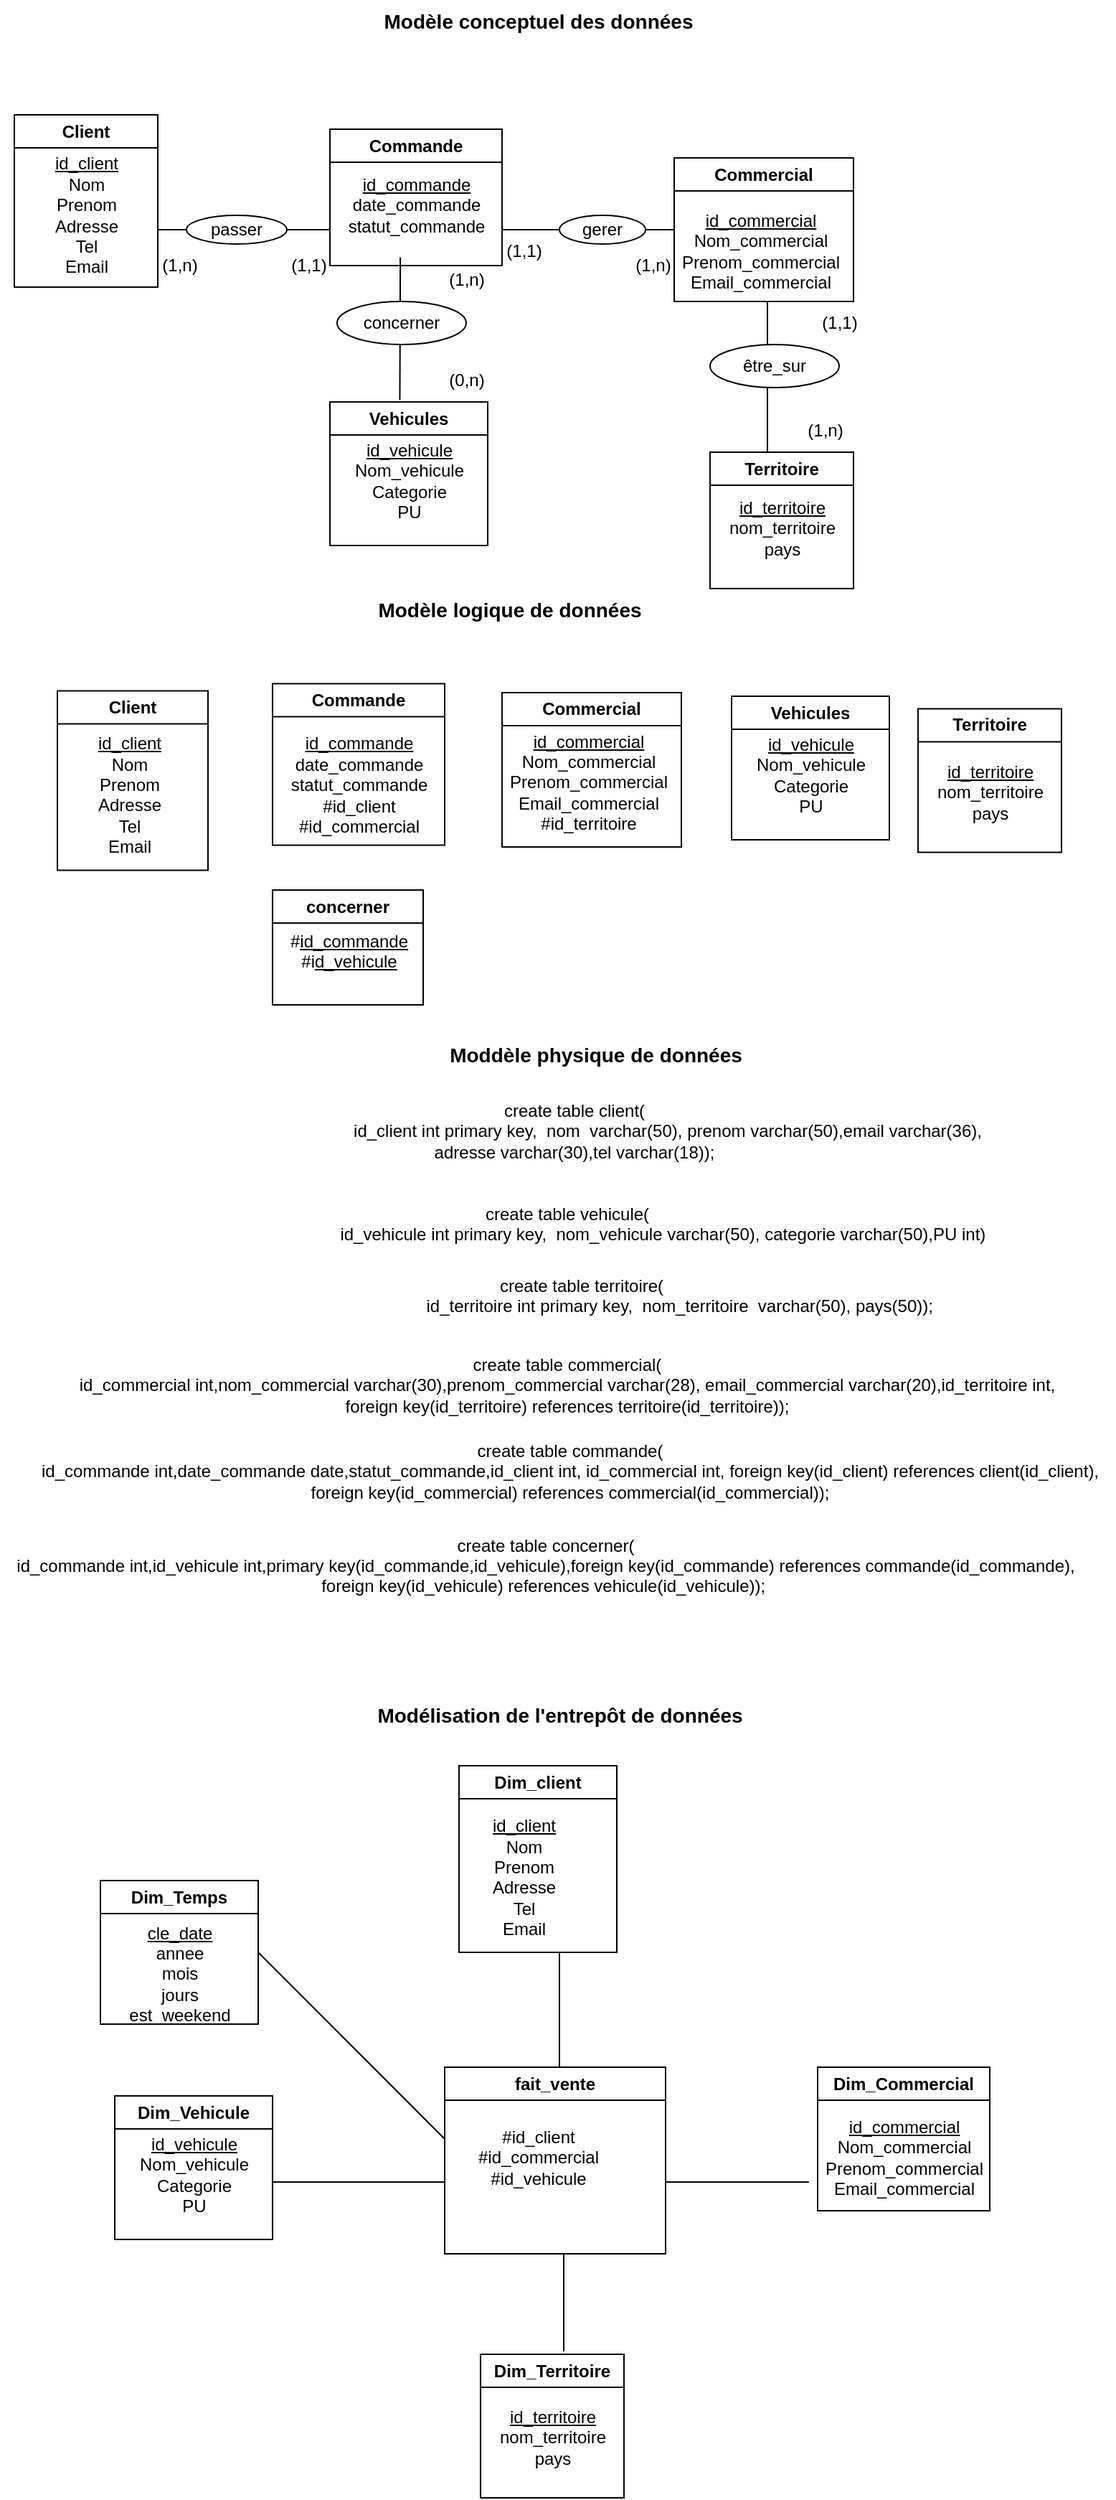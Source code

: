 <mxfile version="26.2.15">
  <diagram name="Page-1" id="fYb6E_H3qMYVLdSY6md1">
    <mxGraphModel dx="690" dy="521" grid="1" gridSize="10" guides="1" tooltips="1" connect="1" arrows="1" fold="1" page="1" pageScale="1" pageWidth="827" pageHeight="1169" math="0" shadow="0">
      <root>
        <mxCell id="0" />
        <mxCell id="1" parent="0" />
        <mxCell id="Qi_Ha4F0nBiColiisZz3-1" value="Client" style="swimlane;whiteSpace=wrap;html=1;" parent="1" vertex="1">
          <mxGeometry x="60" y="80" width="100" height="120" as="geometry" />
        </mxCell>
        <mxCell id="Qi_Ha4F0nBiColiisZz3-3" value="&lt;u&gt;id_client&lt;/u&gt;&lt;div&gt;Nom&lt;/div&gt;&lt;div&gt;Prenom&lt;/div&gt;&lt;div&gt;Adresse&lt;/div&gt;&lt;div&gt;Tel&lt;/div&gt;&lt;div&gt;Email&lt;/div&gt;" style="text;html=1;align=center;verticalAlign=middle;resizable=0;points=[];autosize=1;strokeColor=none;fillColor=none;" parent="Qi_Ha4F0nBiColiisZz3-1" vertex="1">
          <mxGeometry x="15" y="20" width="70" height="100" as="geometry" />
        </mxCell>
        <mxCell id="Qi_Ha4F0nBiColiisZz3-2" value="&lt;b&gt;&lt;font style=&quot;font-size: 14px;&quot;&gt;Modèle conceptuel des données&lt;/font&gt;&lt;/b&gt;" style="text;html=1;align=center;verticalAlign=middle;resizable=0;points=[];autosize=1;strokeColor=none;fillColor=none;" parent="1" vertex="1">
          <mxGeometry x="305" width="240" height="30" as="geometry" />
        </mxCell>
        <mxCell id="Qi_Ha4F0nBiColiisZz3-4" value="Vehicules" style="swimlane;whiteSpace=wrap;html=1;" parent="1" vertex="1">
          <mxGeometry x="280" y="280" width="110" height="100" as="geometry" />
        </mxCell>
        <mxCell id="Qi_Ha4F0nBiColiisZz3-5" value="&lt;u&gt;id_vehicule&lt;/u&gt;&lt;div&gt;Nom_vehicule&lt;/div&gt;&lt;div&gt;Categorie&lt;/div&gt;&lt;div&gt;PU&lt;/div&gt;" style="text;html=1;align=center;verticalAlign=middle;resizable=0;points=[];autosize=1;strokeColor=none;fillColor=none;" parent="Qi_Ha4F0nBiColiisZz3-4" vertex="1">
          <mxGeometry x="5" y="20" width="100" height="70" as="geometry" />
        </mxCell>
        <mxCell id="Qi_Ha4F0nBiColiisZz3-6" value="Commercial" style="swimlane;whiteSpace=wrap;html=1;" parent="1" vertex="1">
          <mxGeometry x="520" y="110" width="125" height="100" as="geometry" />
        </mxCell>
        <mxCell id="Qi_Ha4F0nBiColiisZz3-7" value="&lt;u&gt;id_commercial&lt;/u&gt;&lt;div&gt;Nom_commercial&lt;/div&gt;&lt;div&gt;Prenom_commercial&lt;/div&gt;&lt;div&gt;Email_commercial&lt;/div&gt;" style="text;html=1;align=center;verticalAlign=middle;resizable=0;points=[];autosize=1;strokeColor=none;fillColor=none;" parent="Qi_Ha4F0nBiColiisZz3-6" vertex="1">
          <mxGeometry x="-5" y="30" width="130" height="70" as="geometry" />
        </mxCell>
        <mxCell id="Qi_Ha4F0nBiColiisZz3-8" value="Commande" style="swimlane;whiteSpace=wrap;html=1;" parent="1" vertex="1">
          <mxGeometry x="280" y="90" width="120" height="95" as="geometry" />
        </mxCell>
        <mxCell id="Qi_Ha4F0nBiColiisZz3-9" value="&lt;u&gt;id_commande&lt;/u&gt;&lt;div&gt;date_commande&lt;/div&gt;&lt;div&gt;statut_commande&lt;/div&gt;&lt;div&gt;&lt;br&gt;&lt;/div&gt;" style="text;html=1;align=center;verticalAlign=middle;resizable=0;points=[];autosize=1;strokeColor=none;fillColor=none;" parent="Qi_Ha4F0nBiColiisZz3-8" vertex="1">
          <mxGeometry y="25" width="120" height="70" as="geometry" />
        </mxCell>
        <mxCell id="8CyRV623JHq7PVpKxDKf-3" value="" style="endArrow=none;html=1;rounded=0;" parent="1" edge="1">
          <mxGeometry width="50" height="50" relative="1" as="geometry">
            <mxPoint x="160" y="160" as="sourcePoint" />
            <mxPoint x="280" y="160" as="targetPoint" />
          </mxGeometry>
        </mxCell>
        <mxCell id="8CyRV623JHq7PVpKxDKf-4" value="(1,n)" style="text;html=1;align=center;verticalAlign=middle;resizable=0;points=[];autosize=1;strokeColor=none;fillColor=none;" parent="1" vertex="1">
          <mxGeometry x="150" y="170" width="50" height="30" as="geometry" />
        </mxCell>
        <mxCell id="8CyRV623JHq7PVpKxDKf-5" value="passer" style="ellipse;whiteSpace=wrap;html=1;" parent="1" vertex="1">
          <mxGeometry x="180" y="150" width="70" height="20" as="geometry" />
        </mxCell>
        <mxCell id="8CyRV623JHq7PVpKxDKf-6" value="(1,1)" style="text;html=1;align=center;verticalAlign=middle;resizable=0;points=[];autosize=1;strokeColor=none;fillColor=none;" parent="1" vertex="1">
          <mxGeometry x="240" y="170" width="50" height="30" as="geometry" />
        </mxCell>
        <mxCell id="8CyRV623JHq7PVpKxDKf-7" value="" style="endArrow=none;html=1;rounded=0;" parent="1" edge="1">
          <mxGeometry width="50" height="50" relative="1" as="geometry">
            <mxPoint x="400" y="160" as="sourcePoint" />
            <mxPoint x="520" y="160" as="targetPoint" />
          </mxGeometry>
        </mxCell>
        <mxCell id="8CyRV623JHq7PVpKxDKf-8" value="gerer" style="ellipse;whiteSpace=wrap;html=1;" parent="1" vertex="1">
          <mxGeometry x="440" y="150" width="60" height="20" as="geometry" />
        </mxCell>
        <mxCell id="8CyRV623JHq7PVpKxDKf-9" value="(1,n)" style="text;html=1;align=center;verticalAlign=middle;resizable=0;points=[];autosize=1;strokeColor=none;fillColor=none;" parent="1" vertex="1">
          <mxGeometry x="480" y="170" width="50" height="30" as="geometry" />
        </mxCell>
        <mxCell id="8CyRV623JHq7PVpKxDKf-10" value="(1,1)" style="text;html=1;align=center;verticalAlign=middle;resizable=0;points=[];autosize=1;strokeColor=none;fillColor=none;" parent="1" vertex="1">
          <mxGeometry x="390" y="160" width="50" height="30" as="geometry" />
        </mxCell>
        <mxCell id="8CyRV623JHq7PVpKxDKf-11" value="" style="endArrow=none;html=1;rounded=0;exitX=0.443;exitY=-0.014;exitDx=0;exitDy=0;exitPerimeter=0;entryX=0.409;entryY=0.917;entryDx=0;entryDy=0;entryPerimeter=0;" parent="1" source="Qi_Ha4F0nBiColiisZz3-4" target="Qi_Ha4F0nBiColiisZz3-9" edge="1">
          <mxGeometry width="50" height="50" relative="1" as="geometry">
            <mxPoint x="330" y="290" as="sourcePoint" />
            <mxPoint x="330" y="210" as="targetPoint" />
          </mxGeometry>
        </mxCell>
        <mxCell id="8CyRV623JHq7PVpKxDKf-13" value="concerner" style="ellipse;whiteSpace=wrap;html=1;" parent="1" vertex="1">
          <mxGeometry x="285" y="210" width="90" height="30" as="geometry" />
        </mxCell>
        <mxCell id="8CyRV623JHq7PVpKxDKf-14" value="(0,n)" style="text;html=1;align=center;verticalAlign=middle;resizable=0;points=[];autosize=1;strokeColor=none;fillColor=none;" parent="1" vertex="1">
          <mxGeometry x="350" y="250" width="50" height="30" as="geometry" />
        </mxCell>
        <mxCell id="8CyRV623JHq7PVpKxDKf-15" value="(1,n)" style="text;html=1;align=center;verticalAlign=middle;resizable=0;points=[];autosize=1;strokeColor=none;fillColor=none;" parent="1" vertex="1">
          <mxGeometry x="350" y="180" width="50" height="30" as="geometry" />
        </mxCell>
        <mxCell id="8CyRV623JHq7PVpKxDKf-16" value="" style="endArrow=none;html=1;rounded=0;" parent="1" edge="1">
          <mxGeometry width="50" height="50" relative="1" as="geometry">
            <mxPoint x="585" y="330" as="sourcePoint" />
            <mxPoint x="585" y="210" as="targetPoint" />
          </mxGeometry>
        </mxCell>
        <mxCell id="8CyRV623JHq7PVpKxDKf-17" value="être_sur" style="ellipse;whiteSpace=wrap;html=1;" parent="1" vertex="1">
          <mxGeometry x="545" y="240" width="90" height="30" as="geometry" />
        </mxCell>
        <mxCell id="8CyRV623JHq7PVpKxDKf-18" value="(1,1)" style="text;html=1;align=center;verticalAlign=middle;resizable=0;points=[];autosize=1;strokeColor=none;fillColor=none;" parent="1" vertex="1">
          <mxGeometry x="610" y="210" width="50" height="30" as="geometry" />
        </mxCell>
        <mxCell id="8CyRV623JHq7PVpKxDKf-19" value="(1,n)" style="text;html=1;align=center;verticalAlign=middle;resizable=0;points=[];autosize=1;strokeColor=none;fillColor=none;" parent="1" vertex="1">
          <mxGeometry x="600" y="285" width="50" height="30" as="geometry" />
        </mxCell>
        <mxCell id="8CyRV623JHq7PVpKxDKf-20" value="&lt;b&gt;&lt;font style=&quot;font-size: 14px;&quot;&gt;Modèle logique de données&lt;/font&gt;&lt;/b&gt;" style="text;html=1;align=center;verticalAlign=middle;resizable=0;points=[];autosize=1;strokeColor=none;fillColor=none;" parent="1" vertex="1">
          <mxGeometry x="300" y="410" width="210" height="30" as="geometry" />
        </mxCell>
        <mxCell id="8CyRV623JHq7PVpKxDKf-21" value="Territoire" style="swimlane;whiteSpace=wrap;html=1;" parent="1" vertex="1">
          <mxGeometry x="545" y="315" width="100" height="95" as="geometry" />
        </mxCell>
        <mxCell id="8CyRV623JHq7PVpKxDKf-22" value="&lt;u&gt;id_territoire&lt;/u&gt;&lt;div&gt;nom_territoire&lt;/div&gt;&lt;div&gt;pays&lt;/div&gt;&lt;div&gt;&lt;br&gt;&lt;/div&gt;" style="text;html=1;align=center;verticalAlign=middle;resizable=0;points=[];autosize=1;strokeColor=none;fillColor=none;" parent="8CyRV623JHq7PVpKxDKf-21" vertex="1">
          <mxGeometry y="25" width="100" height="70" as="geometry" />
        </mxCell>
        <mxCell id="8CyRV623JHq7PVpKxDKf-26" value="Client" style="swimlane;whiteSpace=wrap;html=1;" parent="1" vertex="1">
          <mxGeometry x="90" y="481.25" width="105" height="125" as="geometry" />
        </mxCell>
        <mxCell id="8CyRV623JHq7PVpKxDKf-27" value="&lt;u&gt;id_client&lt;/u&gt;&lt;div&gt;Nom&lt;/div&gt;&lt;div&gt;Prenom&lt;/div&gt;&lt;div&gt;Adresse&lt;/div&gt;&lt;div&gt;Tel&lt;/div&gt;&lt;div&gt;Email&lt;/div&gt;&lt;div&gt;&lt;br&gt;&lt;/div&gt;" style="text;html=1;align=center;verticalAlign=middle;resizable=0;points=[];autosize=1;strokeColor=none;fillColor=none;" parent="8CyRV623JHq7PVpKxDKf-26" vertex="1">
          <mxGeometry x="15" y="25" width="70" height="110" as="geometry" />
        </mxCell>
        <mxCell id="8CyRV623JHq7PVpKxDKf-28" value="Commande" style="swimlane;whiteSpace=wrap;html=1;" parent="1" vertex="1">
          <mxGeometry x="240" y="476.25" width="120" height="112.5" as="geometry" />
        </mxCell>
        <mxCell id="8CyRV623JHq7PVpKxDKf-29" value="&lt;u&gt;id_commande&lt;/u&gt;&lt;div&gt;date_commande&lt;/div&gt;&lt;div&gt;statut_commande&lt;/div&gt;&lt;div&gt;#id_client&lt;/div&gt;&lt;div&gt;#id_commercial&lt;/div&gt;&lt;div&gt;&lt;br&gt;&lt;/div&gt;" style="text;html=1;align=center;verticalAlign=middle;resizable=0;points=[];autosize=1;strokeColor=none;fillColor=none;" parent="8CyRV623JHq7PVpKxDKf-28" vertex="1">
          <mxGeometry y="27.5" width="120" height="100" as="geometry" />
        </mxCell>
        <mxCell id="8CyRV623JHq7PVpKxDKf-30" value="Commercial" style="swimlane;whiteSpace=wrap;html=1;" parent="1" vertex="1">
          <mxGeometry x="400" y="482.5" width="125" height="107.5" as="geometry" />
        </mxCell>
        <mxCell id="8CyRV623JHq7PVpKxDKf-31" value="&lt;u&gt;id_commercial&lt;/u&gt;&lt;div&gt;Nom_commercial&lt;/div&gt;&lt;div&gt;Prenom_commercial&lt;/div&gt;&lt;div&gt;Email_commercial&lt;/div&gt;&lt;div&gt;#id_territoire&lt;/div&gt;" style="text;html=1;align=center;verticalAlign=middle;resizable=0;points=[];autosize=1;strokeColor=none;fillColor=none;" parent="8CyRV623JHq7PVpKxDKf-30" vertex="1">
          <mxGeometry x="-5" y="17.5" width="130" height="90" as="geometry" />
        </mxCell>
        <mxCell id="8CyRV623JHq7PVpKxDKf-32" value="Vehicules" style="swimlane;whiteSpace=wrap;html=1;" parent="1" vertex="1">
          <mxGeometry x="560" y="485" width="110" height="100" as="geometry" />
        </mxCell>
        <mxCell id="8CyRV623JHq7PVpKxDKf-33" value="&lt;u&gt;id_vehicule&lt;/u&gt;&lt;div&gt;Nom_vehicule&lt;/div&gt;&lt;div&gt;Categorie&lt;/div&gt;&lt;div&gt;PU&lt;/div&gt;" style="text;html=1;align=center;verticalAlign=middle;resizable=0;points=[];autosize=1;strokeColor=none;fillColor=none;" parent="8CyRV623JHq7PVpKxDKf-32" vertex="1">
          <mxGeometry x="5" y="20" width="100" height="70" as="geometry" />
        </mxCell>
        <mxCell id="8CyRV623JHq7PVpKxDKf-34" value="Territoire" style="swimlane;whiteSpace=wrap;html=1;" parent="1" vertex="1">
          <mxGeometry x="690" y="493.75" width="100" height="100" as="geometry" />
        </mxCell>
        <mxCell id="8CyRV623JHq7PVpKxDKf-35" value="&lt;u&gt;id_territoire&lt;/u&gt;&lt;div&gt;nom_territoire&lt;/div&gt;&lt;div&gt;pays&lt;/div&gt;&lt;div&gt;&lt;br&gt;&lt;/div&gt;" style="text;html=1;align=center;verticalAlign=middle;resizable=0;points=[];autosize=1;strokeColor=none;fillColor=none;" parent="8CyRV623JHq7PVpKxDKf-34" vertex="1">
          <mxGeometry y="30" width="100" height="70" as="geometry" />
        </mxCell>
        <mxCell id="8CyRV623JHq7PVpKxDKf-36" value="concerner" style="swimlane;whiteSpace=wrap;html=1;" parent="1" vertex="1">
          <mxGeometry x="240" y="620" width="105" height="80" as="geometry" />
        </mxCell>
        <mxCell id="8CyRV623JHq7PVpKxDKf-37" value="#&lt;u&gt;id_commande&lt;/u&gt;&lt;div&gt;#i&lt;u&gt;d_vehicule&lt;/u&gt;&lt;/div&gt;&lt;div&gt;&lt;br&gt;&lt;/div&gt;" style="text;html=1;align=center;verticalAlign=middle;resizable=0;points=[];autosize=1;strokeColor=none;fillColor=none;" parent="8CyRV623JHq7PVpKxDKf-36" vertex="1">
          <mxGeometry x="-2.5" y="20" width="110" height="60" as="geometry" />
        </mxCell>
        <mxCell id="73eiylYh2Dtjgsg1S2zY-1" value="create table client(&lt;div&gt;&amp;nbsp; &amp;nbsp; &amp;nbsp; &amp;nbsp; &amp;nbsp; &amp;nbsp; &amp;nbsp; &amp;nbsp; &amp;nbsp; &amp;nbsp; &amp;nbsp; &amp;nbsp; &amp;nbsp; &amp;nbsp; &amp;nbsp; &amp;nbsp; &amp;nbsp; &amp;nbsp; &amp;nbsp; &amp;nbsp; &amp;nbsp;id_client int primary key,&lt;span style=&quot;background-color: transparent; color: light-dark(rgb(0, 0, 0), rgb(255, 255, 255));&quot;&gt;&amp;nbsp; nom&amp;nbsp; varchar(50),&lt;/span&gt;&lt;span style=&quot;background-color: transparent; color: light-dark(rgb(0, 0, 0), rgb(255, 255, 255));&quot;&gt;&amp;nbsp;prenom varchar(50),&lt;/span&gt;&lt;span style=&quot;background-color: transparent; color: light-dark(rgb(0, 0, 0), rgb(255, 255, 255));&quot;&gt;email varchar(36),&lt;/span&gt;&lt;span style=&quot;background-color: transparent; color: light-dark(rgb(0, 0, 0), rgb(255, 255, 255));&quot;&gt;&amp;nbsp;&amp;nbsp;&lt;/span&gt;&lt;/div&gt;&lt;div&gt;&lt;span style=&quot;background-color: transparent; color: light-dark(rgb(0, 0, 0), rgb(255, 255, 255));&quot;&gt;adresse varchar(30),tel varchar(18));&lt;/span&gt;&lt;/div&gt;&lt;div&gt;&lt;br&gt;&lt;/div&gt;" style="text;html=1;align=center;verticalAlign=middle;resizable=0;points=[];autosize=1;strokeColor=none;fillColor=none;" parent="1" vertex="1">
          <mxGeometry x="150" y="760" width="600" height="70" as="geometry" />
        </mxCell>
        <mxCell id="73eiylYh2Dtjgsg1S2zY-2" value="create table vehicule(&lt;div&gt;&amp;nbsp; &amp;nbsp; &amp;nbsp; &amp;nbsp; &amp;nbsp; &amp;nbsp; &amp;nbsp; &amp;nbsp; &amp;nbsp; &amp;nbsp; &amp;nbsp; &amp;nbsp; &amp;nbsp; &amp;nbsp; &amp;nbsp; &amp;nbsp; &amp;nbsp; &amp;nbsp; &amp;nbsp; &amp;nbsp; &amp;nbsp;id_vehicule int primary key,&lt;span style=&quot;background-color: transparent; color: light-dark(rgb(0, 0, 0), rgb(255, 255, 255));&quot;&gt;&amp;nbsp; nom_vehicule varchar(50),&lt;/span&gt;&lt;span style=&quot;background-color: transparent; color: light-dark(rgb(0, 0, 0), rgb(255, 255, 255));&quot;&gt;&amp;nbsp;categorie varchar(50),PU&lt;/span&gt;&lt;span style=&quot;background-color: transparent; color: light-dark(rgb(0, 0, 0), rgb(255, 255, 255));&quot;&gt;&amp;nbsp;int)&lt;/span&gt;&lt;span style=&quot;background-color: transparent; color: light-dark(rgb(0, 0, 0), rgb(255, 255, 255));&quot;&gt;&amp;nbsp;&lt;/span&gt;&lt;/div&gt;&lt;div&gt;&lt;br&gt;&lt;/div&gt;" style="text;html=1;align=center;verticalAlign=middle;resizable=0;points=[];autosize=1;strokeColor=none;fillColor=none;" parent="1" vertex="1">
          <mxGeometry x="140" y="830" width="610" height="60" as="geometry" />
        </mxCell>
        <mxCell id="73eiylYh2Dtjgsg1S2zY-3" value="create table territoire(&lt;div&gt;&amp;nbsp; &amp;nbsp; &amp;nbsp; &amp;nbsp; &amp;nbsp; &amp;nbsp; &amp;nbsp; &amp;nbsp; &amp;nbsp; &amp;nbsp; &amp;nbsp; &amp;nbsp; &amp;nbsp; &amp;nbsp; &amp;nbsp; &amp;nbsp; &amp;nbsp; &amp;nbsp; &amp;nbsp; &amp;nbsp; &amp;nbsp;id_territoire int primary key,&lt;span style=&quot;background-color: transparent; color: light-dark(rgb(0, 0, 0), rgb(255, 255, 255));&quot;&gt;&amp;nbsp; nom_territoire&amp;nbsp; varchar(50),&lt;/span&gt;&lt;span style=&quot;background-color: transparent; color: light-dark(rgb(0, 0, 0), rgb(255, 255, 255));&quot;&gt;&amp;nbsp;pays(50)&lt;/span&gt;&lt;span style=&quot;background-color: transparent; color: light-dark(rgb(0, 0, 0), rgb(255, 255, 255));&quot;&gt;);&lt;/span&gt;&lt;/div&gt;&lt;div&gt;&lt;br&gt;&lt;/div&gt;" style="text;html=1;align=center;verticalAlign=middle;resizable=0;points=[];autosize=1;strokeColor=none;fillColor=none;" parent="1" vertex="1">
          <mxGeometry x="200" y="880" width="510" height="60" as="geometry" />
        </mxCell>
        <mxCell id="73eiylYh2Dtjgsg1S2zY-4" value="&lt;div&gt;&lt;br&gt;&lt;/div&gt;" style="text;html=1;align=center;verticalAlign=middle;resizable=0;points=[];autosize=1;strokeColor=none;fillColor=none;" parent="1" vertex="1">
          <mxGeometry x="440" y="950" width="20" height="30" as="geometry" />
        </mxCell>
        <mxCell id="oU_f84Fh4Lh0J6jMsSRA-1" value="create table commercial(&lt;div&gt;id_commercial int,nom_commercial varchar(30),prenom_commercial varchar(28), email_commercial varchar(20),id_territoire int,&lt;/div&gt;&lt;div&gt;foreign key(id_territoire) references territoire(id_territoire));&lt;/div&gt;" style="text;html=1;align=center;verticalAlign=middle;resizable=0;points=[];autosize=1;strokeColor=none;fillColor=none;" parent="1" vertex="1">
          <mxGeometry x="95" y="935" width="700" height="60" as="geometry" />
        </mxCell>
        <mxCell id="oU_f84Fh4Lh0J6jMsSRA-2" value="create table commande(&lt;div&gt;id_commande int,date_commande date,statut_commande,id_client int, id_commercial int, foreign key(id_client) references client(id_client),&lt;/div&gt;&lt;div&gt;foreign key(id_commercial) references commercial(id_commercial));&lt;/div&gt;" style="text;html=1;align=center;verticalAlign=middle;resizable=0;points=[];autosize=1;strokeColor=none;fillColor=none;" parent="1" vertex="1">
          <mxGeometry x="67" y="995" width="760" height="60" as="geometry" />
        </mxCell>
        <mxCell id="TDrcfQukSe9ZXPqCTX2N-1" value="create table concerner(&lt;div&gt;id_commande int,id_vehicule int,primary key(id_commande,id_vehicule),foreign key(id_commande) references commande(id_commande),&lt;/div&gt;&lt;div&gt;foreign key(id_vehicule) references vehicule(id_vehicule));&amp;nbsp;&lt;/div&gt;&lt;div&gt;&lt;br&gt;&lt;/div&gt;&lt;div&gt;&lt;br&gt;&lt;/div&gt;" style="text;html=1;align=center;verticalAlign=middle;resizable=0;points=[];autosize=1;strokeColor=none;fillColor=none;" parent="1" vertex="1">
          <mxGeometry x="50" y="1060" width="760" height="90" as="geometry" />
        </mxCell>
        <mxCell id="TDrcfQukSe9ZXPqCTX2N-3" value="&lt;font style=&quot;font-size: 14px;&quot;&gt;&lt;b&gt;Moddèle physique de données&lt;/b&gt;&lt;/font&gt;" style="text;html=1;align=center;verticalAlign=middle;resizable=0;points=[];autosize=1;strokeColor=none;fillColor=none;" parent="1" vertex="1">
          <mxGeometry x="350" y="720" width="230" height="30" as="geometry" />
        </mxCell>
        <mxCell id="MOZGWotijMwnthC4Ieod-1" value="&lt;font style=&quot;font-size: 14px;&quot;&gt;&lt;b&gt;Modélisation de l&#39;entrepôt de données&lt;/b&gt;&lt;/font&gt;" style="text;html=1;align=center;verticalAlign=middle;resizable=0;points=[];autosize=1;strokeColor=none;fillColor=none;" parent="1" vertex="1">
          <mxGeometry x="300" y="1180" width="280" height="30" as="geometry" />
        </mxCell>
        <mxCell id="MOZGWotijMwnthC4Ieod-2" value="Dim_client" style="swimlane;whiteSpace=wrap;html=1;" parent="1" vertex="1">
          <mxGeometry x="370" y="1230" width="110" height="130" as="geometry" />
        </mxCell>
        <mxCell id="MOZGWotijMwnthC4Ieod-4" value="&lt;u&gt;id_client&lt;/u&gt;&lt;div&gt;Nom&lt;/div&gt;&lt;div&gt;Prenom&lt;/div&gt;&lt;div&gt;Adresse&lt;/div&gt;&lt;div&gt;Tel&lt;/div&gt;&lt;div&gt;Email&lt;/div&gt;&lt;div&gt;&lt;br&gt;&lt;/div&gt;" style="text;html=1;align=center;verticalAlign=middle;resizable=0;points=[];autosize=1;strokeColor=none;fillColor=none;" parent="MOZGWotijMwnthC4Ieod-2" vertex="1">
          <mxGeometry x="10" y="30" width="70" height="110" as="geometry" />
        </mxCell>
        <mxCell id="MOZGWotijMwnthC4Ieod-5" value="Dim_Commercial" style="swimlane;whiteSpace=wrap;html=1;" parent="1" vertex="1">
          <mxGeometry x="620" y="1440" width="120" height="100" as="geometry" />
        </mxCell>
        <mxCell id="MOZGWotijMwnthC4Ieod-6" value="&lt;u&gt;id_commercial&lt;/u&gt;&lt;div&gt;Nom_commercial&lt;/div&gt;&lt;div&gt;Prenom_commercial&lt;/div&gt;&lt;div&gt;Email_commercial&lt;/div&gt;" style="text;html=1;align=center;verticalAlign=middle;resizable=0;points=[];autosize=1;strokeColor=none;fillColor=none;" parent="MOZGWotijMwnthC4Ieod-5" vertex="1">
          <mxGeometry x="-5" y="27.5" width="130" height="70" as="geometry" />
        </mxCell>
        <mxCell id="MOZGWotijMwnthC4Ieod-7" value="fait_vente" style="swimlane;whiteSpace=wrap;html=1;" parent="1" vertex="1">
          <mxGeometry x="360" y="1440" width="154" height="130" as="geometry" />
        </mxCell>
        <mxCell id="dZbcHMRoMT2nrsJEqEqF-1" value="#id_client&lt;div&gt;#id_commercial&lt;/div&gt;&lt;div&gt;#id_vehicule&lt;/div&gt;" style="text;html=1;align=center;verticalAlign=middle;resizable=0;points=[];autosize=1;strokeColor=none;fillColor=none;" vertex="1" parent="MOZGWotijMwnthC4Ieod-7">
          <mxGeometry x="10" y="32.5" width="110" height="60" as="geometry" />
        </mxCell>
        <mxCell id="dZbcHMRoMT2nrsJEqEqF-2" value="Dim_Vehicule" style="swimlane;whiteSpace=wrap;html=1;" vertex="1" parent="1">
          <mxGeometry x="130" y="1460" width="110" height="100" as="geometry" />
        </mxCell>
        <mxCell id="dZbcHMRoMT2nrsJEqEqF-3" value="&lt;u&gt;id_vehicule&lt;/u&gt;&lt;div&gt;Nom_vehicule&lt;/div&gt;&lt;div&gt;Categorie&lt;/div&gt;&lt;div&gt;PU&lt;/div&gt;" style="text;html=1;align=center;verticalAlign=middle;resizable=0;points=[];autosize=1;strokeColor=none;fillColor=none;" vertex="1" parent="dZbcHMRoMT2nrsJEqEqF-2">
          <mxGeometry x="5" y="20" width="100" height="70" as="geometry" />
        </mxCell>
        <mxCell id="dZbcHMRoMT2nrsJEqEqF-4" value="Dim_Territoire" style="swimlane;whiteSpace=wrap;html=1;" vertex="1" parent="1">
          <mxGeometry x="385" y="1640" width="100" height="100" as="geometry" />
        </mxCell>
        <mxCell id="dZbcHMRoMT2nrsJEqEqF-5" value="&lt;u&gt;id_territoire&lt;/u&gt;&lt;div&gt;nom_territoire&lt;/div&gt;&lt;div&gt;pays&lt;/div&gt;&lt;div&gt;&lt;br&gt;&lt;/div&gt;" style="text;html=1;align=center;verticalAlign=middle;resizable=0;points=[];autosize=1;strokeColor=none;fillColor=none;" vertex="1" parent="dZbcHMRoMT2nrsJEqEqF-4">
          <mxGeometry y="30" width="100" height="70" as="geometry" />
        </mxCell>
        <mxCell id="dZbcHMRoMT2nrsJEqEqF-6" value="" style="endArrow=none;html=1;rounded=0;exitX=0.58;exitY=-0.02;exitDx=0;exitDy=0;exitPerimeter=0;" edge="1" parent="1" source="dZbcHMRoMT2nrsJEqEqF-4">
          <mxGeometry width="50" height="50" relative="1" as="geometry">
            <mxPoint x="390" y="1620" as="sourcePoint" />
            <mxPoint x="443" y="1570" as="targetPoint" />
          </mxGeometry>
        </mxCell>
        <mxCell id="dZbcHMRoMT2nrsJEqEqF-7" value="" style="endArrow=none;html=1;rounded=0;" edge="1" parent="1">
          <mxGeometry width="50" height="50" relative="1" as="geometry">
            <mxPoint x="240" y="1520" as="sourcePoint" />
            <mxPoint x="360" y="1520" as="targetPoint" />
          </mxGeometry>
        </mxCell>
        <mxCell id="dZbcHMRoMT2nrsJEqEqF-8" value="" style="endArrow=none;html=1;rounded=0;entryX=0.038;entryY=0.75;entryDx=0;entryDy=0;entryPerimeter=0;" edge="1" parent="1">
          <mxGeometry width="50" height="50" relative="1" as="geometry">
            <mxPoint x="514" y="1520" as="sourcePoint" />
            <mxPoint x="613.94" y="1520" as="targetPoint" />
          </mxGeometry>
        </mxCell>
        <mxCell id="dZbcHMRoMT2nrsJEqEqF-9" value="" style="endArrow=none;html=1;rounded=0;" edge="1" parent="1">
          <mxGeometry width="50" height="50" relative="1" as="geometry">
            <mxPoint x="440" y="1440" as="sourcePoint" />
            <mxPoint x="440" y="1360" as="targetPoint" />
          </mxGeometry>
        </mxCell>
        <mxCell id="dZbcHMRoMT2nrsJEqEqF-10" value="Dim_Temps" style="swimlane;whiteSpace=wrap;html=1;" vertex="1" parent="1">
          <mxGeometry x="120" y="1310" width="110" height="100" as="geometry" />
        </mxCell>
        <mxCell id="dZbcHMRoMT2nrsJEqEqF-11" value="&lt;u&gt;cle_date&lt;/u&gt;&lt;div&gt;annee&lt;/div&gt;&lt;div&gt;mois&lt;/div&gt;&lt;div&gt;jours&lt;/div&gt;&lt;div&gt;est_weekend&lt;/div&gt;" style="text;html=1;align=center;verticalAlign=middle;resizable=0;points=[];autosize=1;strokeColor=none;fillColor=none;" vertex="1" parent="dZbcHMRoMT2nrsJEqEqF-10">
          <mxGeometry x="10" y="20" width="90" height="90" as="geometry" />
        </mxCell>
        <mxCell id="dZbcHMRoMT2nrsJEqEqF-12" value="" style="endArrow=none;html=1;rounded=0;" edge="1" parent="1">
          <mxGeometry width="50" height="50" relative="1" as="geometry">
            <mxPoint x="230" y="1360" as="sourcePoint" />
            <mxPoint x="360" y="1490" as="targetPoint" />
          </mxGeometry>
        </mxCell>
      </root>
    </mxGraphModel>
  </diagram>
</mxfile>
